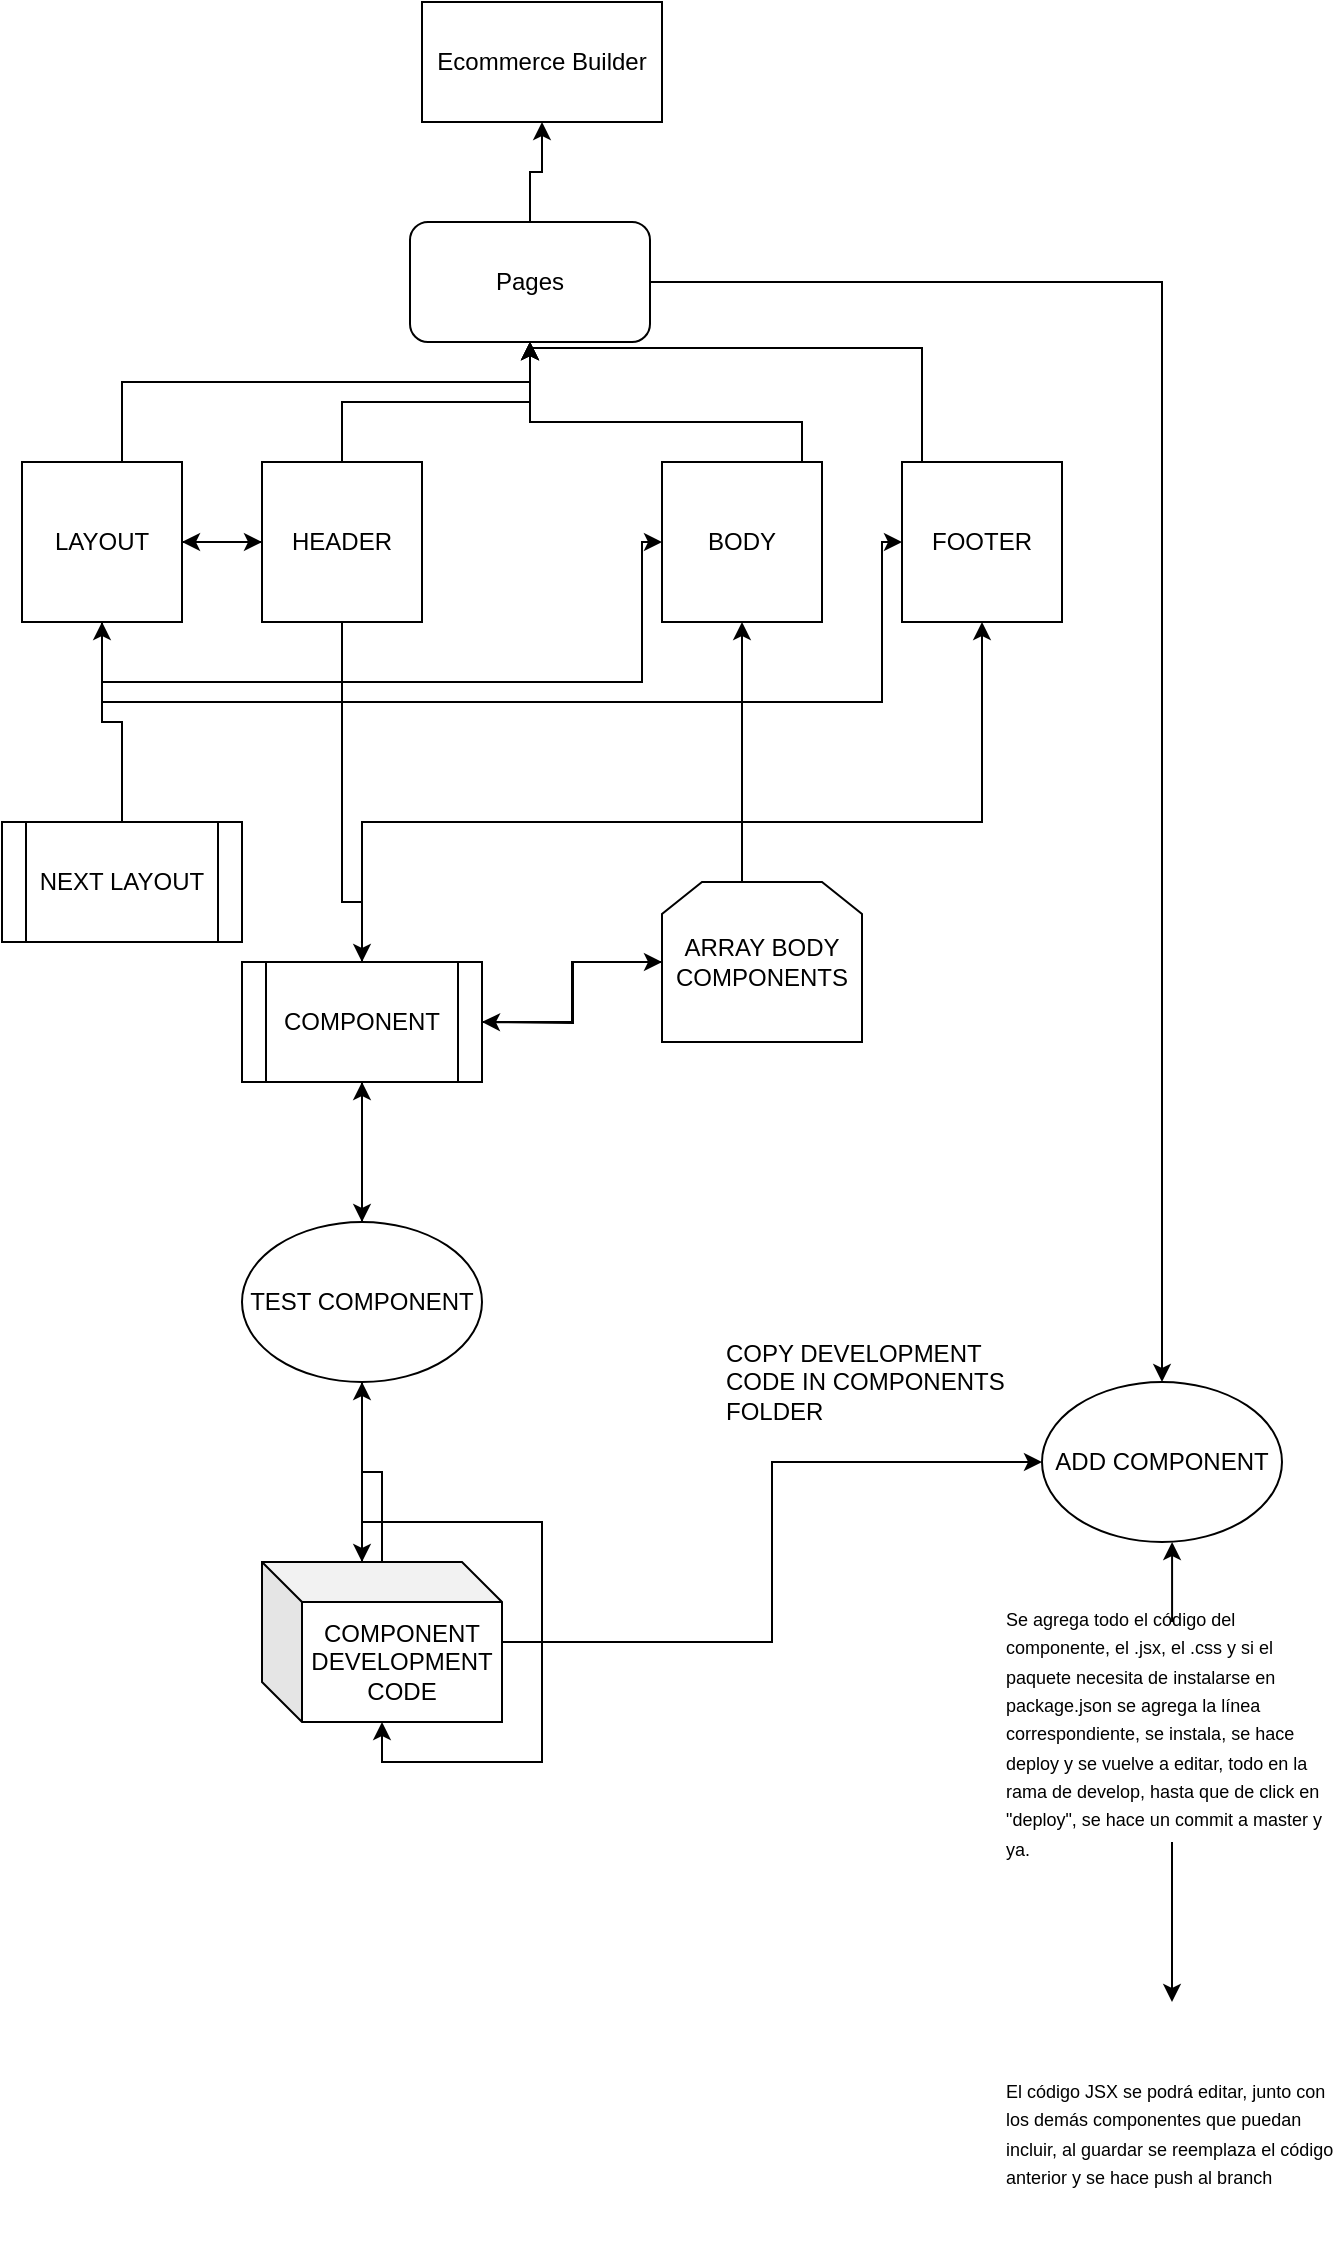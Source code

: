 <mxfile version="13.0.1" type="github">
  <diagram id="tFZdv3qwhZIxvrwCsY4H" name="Page-1">
    <mxGraphModel dx="3693" dy="1743" grid="1" gridSize="10" guides="1" tooltips="1" connect="1" arrows="1" fold="1" page="1" pageScale="1" pageWidth="827" pageHeight="1169" math="0" shadow="0">
      <root>
        <mxCell id="0" />
        <mxCell id="1" parent="0" />
        <mxCell id="QCbsA6Bwr62g5eIWSxON-1" value="Ecommerce Builder" style="rounded=0;whiteSpace=wrap;html=1;" parent="1" vertex="1">
          <mxGeometry x="360" y="30" width="120" height="60" as="geometry" />
        </mxCell>
        <mxCell id="QCbsA6Bwr62g5eIWSxON-12" style="edgeStyle=orthogonalEdgeStyle;rounded=0;orthogonalLoop=1;jettySize=auto;html=1;" parent="1" source="QCbsA6Bwr62g5eIWSxON-2" target="QCbsA6Bwr62g5eIWSxON-1" edge="1">
          <mxGeometry relative="1" as="geometry" />
        </mxCell>
        <mxCell id="Gqe8wa2ra6e1oZhSv2lw-4" style="edgeStyle=orthogonalEdgeStyle;rounded=0;orthogonalLoop=1;jettySize=auto;html=1;entryX=0.5;entryY=0;entryDx=0;entryDy=0;" edge="1" parent="1" source="QCbsA6Bwr62g5eIWSxON-2" target="Gqe8wa2ra6e1oZhSv2lw-3">
          <mxGeometry relative="1" as="geometry">
            <mxPoint x="760" y="690" as="targetPoint" />
          </mxGeometry>
        </mxCell>
        <mxCell id="QCbsA6Bwr62g5eIWSxON-2" value="Pages" style="rounded=1;whiteSpace=wrap;html=1;" parent="1" vertex="1">
          <mxGeometry x="354" y="140" width="120" height="60" as="geometry" />
        </mxCell>
        <mxCell id="QCbsA6Bwr62g5eIWSxON-11" style="edgeStyle=orthogonalEdgeStyle;rounded=0;orthogonalLoop=1;jettySize=auto;html=1;entryX=0.5;entryY=1;entryDx=0;entryDy=0;" parent="1" source="QCbsA6Bwr62g5eIWSxON-3" target="QCbsA6Bwr62g5eIWSxON-2" edge="1">
          <mxGeometry relative="1" as="geometry">
            <Array as="points">
              <mxPoint x="210" y="220" />
              <mxPoint x="414" y="220" />
            </Array>
          </mxGeometry>
        </mxCell>
        <mxCell id="QCbsA6Bwr62g5eIWSxON-15" style="edgeStyle=orthogonalEdgeStyle;rounded=0;orthogonalLoop=1;jettySize=auto;html=1;entryX=0;entryY=0.5;entryDx=0;entryDy=0;" parent="1" source="QCbsA6Bwr62g5eIWSxON-3" target="QCbsA6Bwr62g5eIWSxON-4" edge="1">
          <mxGeometry relative="1" as="geometry" />
        </mxCell>
        <mxCell id="QCbsA6Bwr62g5eIWSxON-17" style="edgeStyle=orthogonalEdgeStyle;rounded=0;orthogonalLoop=1;jettySize=auto;html=1;entryX=0;entryY=0.5;entryDx=0;entryDy=0;" parent="1" source="QCbsA6Bwr62g5eIWSxON-3" target="QCbsA6Bwr62g5eIWSxON-5" edge="1">
          <mxGeometry relative="1" as="geometry">
            <Array as="points">
              <mxPoint x="200" y="370" />
              <mxPoint x="470" y="370" />
              <mxPoint x="470" y="300" />
            </Array>
          </mxGeometry>
        </mxCell>
        <mxCell id="QCbsA6Bwr62g5eIWSxON-18" style="edgeStyle=orthogonalEdgeStyle;rounded=0;orthogonalLoop=1;jettySize=auto;html=1;entryX=0;entryY=0.5;entryDx=0;entryDy=0;" parent="1" source="QCbsA6Bwr62g5eIWSxON-3" target="QCbsA6Bwr62g5eIWSxON-6" edge="1">
          <mxGeometry relative="1" as="geometry">
            <Array as="points">
              <mxPoint x="200" y="380" />
              <mxPoint x="590" y="380" />
              <mxPoint x="590" y="300" />
            </Array>
          </mxGeometry>
        </mxCell>
        <mxCell id="QCbsA6Bwr62g5eIWSxON-3" value="LAYOUT" style="whiteSpace=wrap;html=1;aspect=fixed;" parent="1" vertex="1">
          <mxGeometry x="160" y="260" width="80" height="80" as="geometry" />
        </mxCell>
        <mxCell id="QCbsA6Bwr62g5eIWSxON-9" style="edgeStyle=orthogonalEdgeStyle;rounded=0;orthogonalLoop=1;jettySize=auto;html=1;entryX=0.5;entryY=1;entryDx=0;entryDy=0;" parent="1" source="QCbsA6Bwr62g5eIWSxON-4" target="QCbsA6Bwr62g5eIWSxON-2" edge="1">
          <mxGeometry relative="1" as="geometry" />
        </mxCell>
        <mxCell id="QCbsA6Bwr62g5eIWSxON-16" style="edgeStyle=orthogonalEdgeStyle;rounded=0;orthogonalLoop=1;jettySize=auto;html=1;entryX=1;entryY=0.5;entryDx=0;entryDy=0;" parent="1" source="QCbsA6Bwr62g5eIWSxON-4" target="QCbsA6Bwr62g5eIWSxON-3" edge="1">
          <mxGeometry relative="1" as="geometry" />
        </mxCell>
        <mxCell id="QCbsA6Bwr62g5eIWSxON-20" style="edgeStyle=orthogonalEdgeStyle;rounded=0;orthogonalLoop=1;jettySize=auto;html=1;entryX=0.5;entryY=0;entryDx=0;entryDy=0;" parent="1" source="QCbsA6Bwr62g5eIWSxON-4" target="QCbsA6Bwr62g5eIWSxON-19" edge="1">
          <mxGeometry relative="1" as="geometry">
            <Array as="points">
              <mxPoint x="320" y="480" />
              <mxPoint x="330" y="480" />
            </Array>
          </mxGeometry>
        </mxCell>
        <mxCell id="QCbsA6Bwr62g5eIWSxON-4" value="HEADER" style="whiteSpace=wrap;html=1;aspect=fixed;" parent="1" vertex="1">
          <mxGeometry x="280" y="260" width="80" height="80" as="geometry" />
        </mxCell>
        <mxCell id="QCbsA6Bwr62g5eIWSxON-8" style="edgeStyle=orthogonalEdgeStyle;rounded=0;orthogonalLoop=1;jettySize=auto;html=1;entryX=0.5;entryY=1;entryDx=0;entryDy=0;" parent="1" source="QCbsA6Bwr62g5eIWSxON-5" target="QCbsA6Bwr62g5eIWSxON-2" edge="1">
          <mxGeometry relative="1" as="geometry">
            <Array as="points">
              <mxPoint x="550" y="240" />
              <mxPoint x="414" y="240" />
            </Array>
          </mxGeometry>
        </mxCell>
        <mxCell id="QCbsA6Bwr62g5eIWSxON-5" value="BODY" style="whiteSpace=wrap;html=1;aspect=fixed;" parent="1" vertex="1">
          <mxGeometry x="480" y="260" width="80" height="80" as="geometry" />
        </mxCell>
        <mxCell id="QCbsA6Bwr62g5eIWSxON-7" style="edgeStyle=orthogonalEdgeStyle;rounded=0;orthogonalLoop=1;jettySize=auto;html=1;" parent="1" source="QCbsA6Bwr62g5eIWSxON-6" target="QCbsA6Bwr62g5eIWSxON-2" edge="1">
          <mxGeometry relative="1" as="geometry">
            <mxPoint x="480" y="230" as="targetPoint" />
            <Array as="points">
              <mxPoint x="610" y="300" />
              <mxPoint x="610" y="203" />
              <mxPoint x="414" y="203" />
            </Array>
          </mxGeometry>
        </mxCell>
        <mxCell id="QCbsA6Bwr62g5eIWSxON-6" value="FOOTER" style="whiteSpace=wrap;html=1;aspect=fixed;" parent="1" vertex="1">
          <mxGeometry x="600" y="260" width="80" height="80" as="geometry" />
        </mxCell>
        <mxCell id="QCbsA6Bwr62g5eIWSxON-14" style="edgeStyle=orthogonalEdgeStyle;rounded=0;orthogonalLoop=1;jettySize=auto;html=1;entryX=0.5;entryY=1;entryDx=0;entryDy=0;" parent="1" source="QCbsA6Bwr62g5eIWSxON-13" target="QCbsA6Bwr62g5eIWSxON-3" edge="1">
          <mxGeometry relative="1" as="geometry" />
        </mxCell>
        <mxCell id="QCbsA6Bwr62g5eIWSxON-13" value="NEXT LAYOUT" style="shape=process;whiteSpace=wrap;html=1;backgroundOutline=1;" parent="1" vertex="1">
          <mxGeometry x="150" y="440" width="120" height="60" as="geometry" />
        </mxCell>
        <mxCell id="QCbsA6Bwr62g5eIWSxON-23" style="edgeStyle=orthogonalEdgeStyle;rounded=0;orthogonalLoop=1;jettySize=auto;html=1;exitX=1;exitY=0.5;exitDx=0;exitDy=0;" parent="1" source="QCbsA6Bwr62g5eIWSxON-19" target="QCbsA6Bwr62g5eIWSxON-21" edge="1">
          <mxGeometry relative="1" as="geometry" />
        </mxCell>
        <mxCell id="QCbsA6Bwr62g5eIWSxON-25" style="edgeStyle=orthogonalEdgeStyle;rounded=0;orthogonalLoop=1;jettySize=auto;html=1;" parent="1" source="QCbsA6Bwr62g5eIWSxON-19" target="QCbsA6Bwr62g5eIWSxON-6" edge="1">
          <mxGeometry relative="1" as="geometry">
            <Array as="points">
              <mxPoint x="330" y="440" />
              <mxPoint x="640" y="440" />
            </Array>
          </mxGeometry>
        </mxCell>
        <mxCell id="QCbsA6Bwr62g5eIWSxON-29" style="edgeStyle=orthogonalEdgeStyle;rounded=0;orthogonalLoop=1;jettySize=auto;html=1;entryX=0.5;entryY=0;entryDx=0;entryDy=0;" parent="1" source="QCbsA6Bwr62g5eIWSxON-19" target="QCbsA6Bwr62g5eIWSxON-27" edge="1">
          <mxGeometry relative="1" as="geometry" />
        </mxCell>
        <mxCell id="QCbsA6Bwr62g5eIWSxON-19" value="COMPONENT" style="shape=process;whiteSpace=wrap;html=1;backgroundOutline=1;" parent="1" vertex="1">
          <mxGeometry x="270" y="510" width="120" height="60" as="geometry" />
        </mxCell>
        <mxCell id="QCbsA6Bwr62g5eIWSxON-22" style="edgeStyle=orthogonalEdgeStyle;rounded=0;orthogonalLoop=1;jettySize=auto;html=1;entryX=0.5;entryY=1;entryDx=0;entryDy=0;" parent="1" source="QCbsA6Bwr62g5eIWSxON-21" target="QCbsA6Bwr62g5eIWSxON-5" edge="1">
          <mxGeometry relative="1" as="geometry">
            <Array as="points">
              <mxPoint x="520" y="420" />
              <mxPoint x="520" y="420" />
            </Array>
          </mxGeometry>
        </mxCell>
        <mxCell id="QCbsA6Bwr62g5eIWSxON-24" style="edgeStyle=orthogonalEdgeStyle;rounded=0;orthogonalLoop=1;jettySize=auto;html=1;" parent="1" source="QCbsA6Bwr62g5eIWSxON-21" edge="1">
          <mxGeometry relative="1" as="geometry">
            <mxPoint x="390" y="540" as="targetPoint" />
          </mxGeometry>
        </mxCell>
        <mxCell id="QCbsA6Bwr62g5eIWSxON-21" value="ARRAY BODY COMPONENTS" style="shape=loopLimit;whiteSpace=wrap;html=1;" parent="1" vertex="1">
          <mxGeometry x="480" y="470" width="100" height="80" as="geometry" />
        </mxCell>
        <mxCell id="QCbsA6Bwr62g5eIWSxON-28" style="edgeStyle=orthogonalEdgeStyle;rounded=0;orthogonalLoop=1;jettySize=auto;html=1;entryX=0.5;entryY=1;entryDx=0;entryDy=0;" parent="1" source="QCbsA6Bwr62g5eIWSxON-27" target="QCbsA6Bwr62g5eIWSxON-19" edge="1">
          <mxGeometry relative="1" as="geometry" />
        </mxCell>
        <mxCell id="QCbsA6Bwr62g5eIWSxON-31" style="edgeStyle=orthogonalEdgeStyle;rounded=0;orthogonalLoop=1;jettySize=auto;html=1;entryX=0;entryY=0;entryDx=50;entryDy=0;entryPerimeter=0;" parent="1" source="QCbsA6Bwr62g5eIWSxON-27" target="QCbsA6Bwr62g5eIWSxON-30" edge="1">
          <mxGeometry relative="1" as="geometry" />
        </mxCell>
        <mxCell id="QCbsA6Bwr62g5eIWSxON-27" value="TEST COMPONENT" style="ellipse;whiteSpace=wrap;html=1;" parent="1" vertex="1">
          <mxGeometry x="270" y="640" width="120" height="80" as="geometry" />
        </mxCell>
        <mxCell id="QCbsA6Bwr62g5eIWSxON-33" style="edgeStyle=orthogonalEdgeStyle;rounded=0;orthogonalLoop=1;jettySize=auto;html=1;entryX=0.5;entryY=1;entryDx=0;entryDy=0;" parent="1" source="QCbsA6Bwr62g5eIWSxON-30" target="QCbsA6Bwr62g5eIWSxON-27" edge="1">
          <mxGeometry relative="1" as="geometry" />
        </mxCell>
        <mxCell id="Gqe8wa2ra6e1oZhSv2lw-7" style="edgeStyle=orthogonalEdgeStyle;rounded=0;orthogonalLoop=1;jettySize=auto;html=1;entryX=0;entryY=0.5;entryDx=0;entryDy=0;" edge="1" parent="1" source="QCbsA6Bwr62g5eIWSxON-30" target="Gqe8wa2ra6e1oZhSv2lw-3">
          <mxGeometry relative="1" as="geometry" />
        </mxCell>
        <mxCell id="QCbsA6Bwr62g5eIWSxON-30" value="COMPONENT DEVELOPMENT CODE" style="shape=cube;whiteSpace=wrap;html=1;boundedLbl=1;backgroundOutline=1;darkOpacity=0.05;darkOpacity2=0.1;" parent="1" vertex="1">
          <mxGeometry x="280" y="810" width="120" height="80" as="geometry" />
        </mxCell>
        <mxCell id="QCbsA6Bwr62g5eIWSxON-34" style="edgeStyle=orthogonalEdgeStyle;rounded=0;orthogonalLoop=1;jettySize=auto;html=1;exitX=0;exitY=0;exitDx=50;exitDy=0;exitPerimeter=0;" parent="1" source="QCbsA6Bwr62g5eIWSxON-30" target="QCbsA6Bwr62g5eIWSxON-30" edge="1">
          <mxGeometry relative="1" as="geometry" />
        </mxCell>
        <mxCell id="Gqe8wa2ra6e1oZhSv2lw-3" value="ADD COMPONENT" style="ellipse;whiteSpace=wrap;html=1;" vertex="1" parent="1">
          <mxGeometry x="670" y="720" width="120" height="80" as="geometry" />
        </mxCell>
        <mxCell id="Gqe8wa2ra6e1oZhSv2lw-8" value="COPY DEVELOPMENT CODE IN COMPONENTS FOLDER" style="text;html=1;strokeColor=none;fillColor=none;align=left;verticalAlign=middle;whiteSpace=wrap;rounded=0;" vertex="1" parent="1">
          <mxGeometry x="510" y="700" width="160" height="40" as="geometry" />
        </mxCell>
        <mxCell id="Gqe8wa2ra6e1oZhSv2lw-10" style="edgeStyle=orthogonalEdgeStyle;rounded=0;orthogonalLoop=1;jettySize=auto;html=1;entryX=0.542;entryY=1;entryDx=0;entryDy=0;entryPerimeter=0;" edge="1" parent="1" source="Gqe8wa2ra6e1oZhSv2lw-9" target="Gqe8wa2ra6e1oZhSv2lw-3">
          <mxGeometry relative="1" as="geometry" />
        </mxCell>
        <mxCell id="Gqe8wa2ra6e1oZhSv2lw-12" value="" style="edgeStyle=orthogonalEdgeStyle;rounded=0;orthogonalLoop=1;jettySize=auto;html=1;" edge="1" parent="1" source="Gqe8wa2ra6e1oZhSv2lw-9" target="Gqe8wa2ra6e1oZhSv2lw-11">
          <mxGeometry relative="1" as="geometry" />
        </mxCell>
        <mxCell id="Gqe8wa2ra6e1oZhSv2lw-9" value="&lt;font style=&quot;font-size: 9px&quot;&gt;Se agrega todo el código del componente, el .jsx, el .css y si el paquete necesita de instalarse en package.json se agrega la línea correspondiente, se instala, se hace deploy y se vuelve a editar, todo en la rama de develop, hasta que de click en &quot;deploy&quot;, se hace un commit a master y ya.&lt;/font&gt;" style="text;html=1;strokeColor=none;fillColor=none;align=left;verticalAlign=middle;whiteSpace=wrap;rounded=0;" vertex="1" parent="1">
          <mxGeometry x="650" y="840" width="170" height="110" as="geometry" />
        </mxCell>
        <mxCell id="Gqe8wa2ra6e1oZhSv2lw-11" value="&lt;font style=&quot;font-size: 9px&quot;&gt;El código JSX se podrá editar, junto con los demás componentes que puedan incluir, al guardar se reemplaza el código anterior y se hace push al branch&lt;/font&gt;" style="text;html=1;strokeColor=none;fillColor=none;align=left;verticalAlign=middle;whiteSpace=wrap;rounded=0;" vertex="1" parent="1">
          <mxGeometry x="650" y="1030" width="170" height="130" as="geometry" />
        </mxCell>
      </root>
    </mxGraphModel>
  </diagram>
</mxfile>
